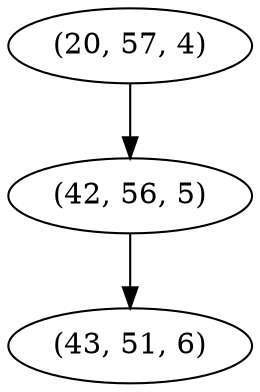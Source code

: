 digraph tree {
    "(20, 57, 4)";
    "(42, 56, 5)";
    "(43, 51, 6)";
    "(20, 57, 4)" -> "(42, 56, 5)";
    "(42, 56, 5)" -> "(43, 51, 6)";
}

